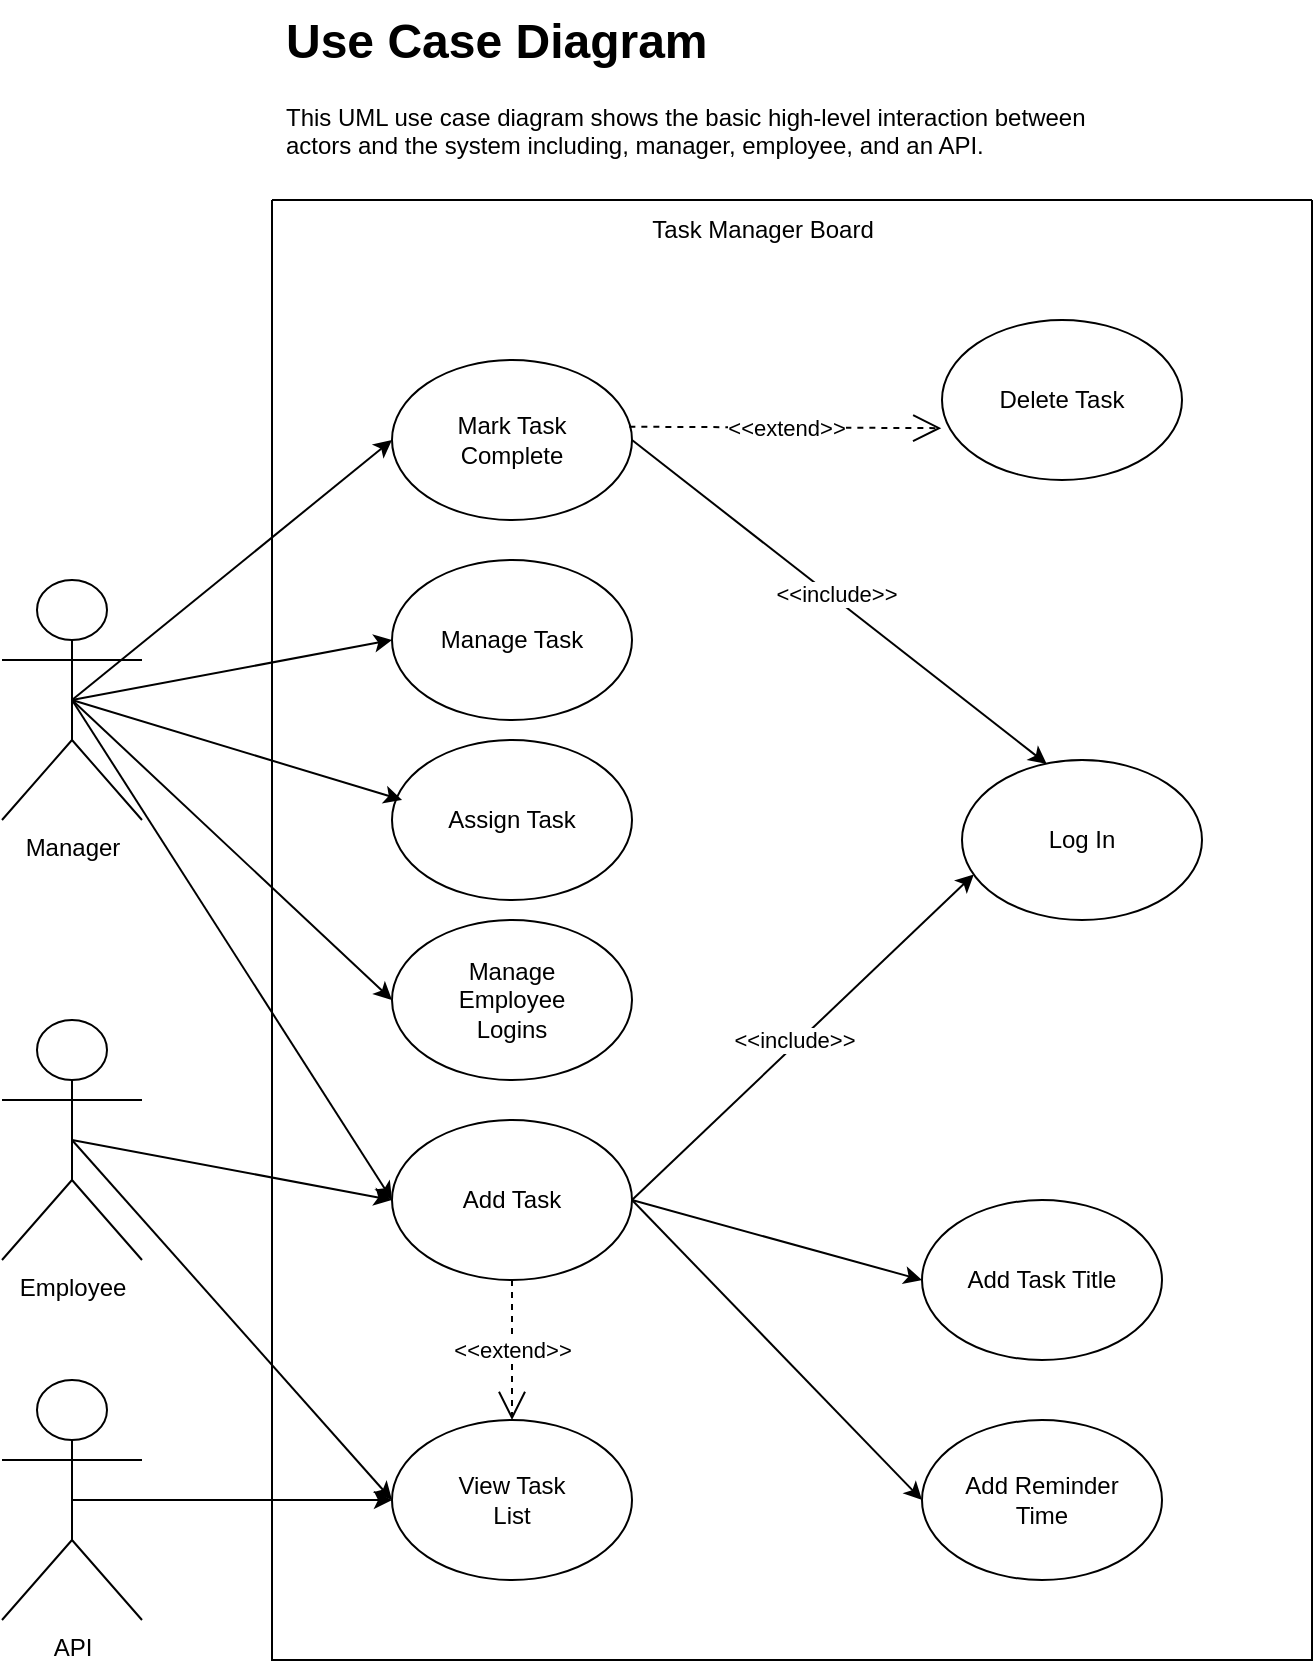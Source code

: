 <mxfile version="24.3.1" type="github" pages="4">
  <diagram name="Use-Case" id="OriCZsVw3bK8YGZWJKEv">
    <mxGraphModel dx="1010" dy="558" grid="1" gridSize="10" guides="1" tooltips="1" connect="1" arrows="1" fold="1" page="1" pageScale="1" pageWidth="850" pageHeight="1100" math="0" shadow="0">
      <root>
        <mxCell id="0" />
        <mxCell id="1" parent="0" />
        <mxCell id="WNUJylYaXTF2REMwHw2I-1" value="" style="swimlane;startSize=0;" vertex="1" parent="1">
          <mxGeometry x="165" y="120" width="520" height="730" as="geometry" />
        </mxCell>
        <mxCell id="WNUJylYaXTF2REMwHw2I-4" value="Mark Task&lt;div&gt;Complete&lt;/div&gt;" style="ellipse;whiteSpace=wrap;html=1;" vertex="1" parent="WNUJylYaXTF2REMwHw2I-1">
          <mxGeometry x="60" y="80" width="120" height="80" as="geometry" />
        </mxCell>
        <mxCell id="WNUJylYaXTF2REMwHw2I-7" value="Add Task" style="ellipse;whiteSpace=wrap;html=1;" vertex="1" parent="WNUJylYaXTF2REMwHw2I-1">
          <mxGeometry x="60" y="460" width="120" height="80" as="geometry" />
        </mxCell>
        <mxCell id="WNUJylYaXTF2REMwHw2I-8" value="View Task&lt;div&gt;List&lt;/div&gt;" style="ellipse;whiteSpace=wrap;html=1;" vertex="1" parent="WNUJylYaXTF2REMwHw2I-1">
          <mxGeometry x="60" y="610" width="120" height="80" as="geometry" />
        </mxCell>
        <mxCell id="WNUJylYaXTF2REMwHw2I-9" value="Log In" style="ellipse;whiteSpace=wrap;html=1;" vertex="1" parent="WNUJylYaXTF2REMwHw2I-1">
          <mxGeometry x="345" y="280" width="120" height="80" as="geometry" />
        </mxCell>
        <mxCell id="WNUJylYaXTF2REMwHw2I-10" value="Add Task Title" style="ellipse;whiteSpace=wrap;html=1;" vertex="1" parent="WNUJylYaXTF2REMwHw2I-1">
          <mxGeometry x="325" y="500" width="120" height="80" as="geometry" />
        </mxCell>
        <mxCell id="WNUJylYaXTF2REMwHw2I-11" value="Add Reminder&lt;div&gt;Time&lt;/div&gt;" style="ellipse;whiteSpace=wrap;html=1;" vertex="1" parent="WNUJylYaXTF2REMwHw2I-1">
          <mxGeometry x="325" y="610" width="120" height="80" as="geometry" />
        </mxCell>
        <mxCell id="WNUJylYaXTF2REMwHw2I-18" value="" style="endArrow=classic;html=1;rounded=0;exitX=1;exitY=0.5;exitDx=0;exitDy=0;entryX=0.049;entryY=0.716;entryDx=0;entryDy=0;entryPerimeter=0;" edge="1" parent="WNUJylYaXTF2REMwHw2I-1" source="WNUJylYaXTF2REMwHw2I-7" target="WNUJylYaXTF2REMwHw2I-9">
          <mxGeometry width="50" height="50" relative="1" as="geometry">
            <mxPoint x="185" y="265" as="sourcePoint" />
            <mxPoint x="305" y="80" as="targetPoint" />
          </mxGeometry>
        </mxCell>
        <mxCell id="WNUJylYaXTF2REMwHw2I-20" value="&amp;lt;&amp;lt;include&amp;gt;&amp;gt;" style="edgeLabel;html=1;align=center;verticalAlign=middle;resizable=0;points=[];" vertex="1" connectable="0" parent="WNUJylYaXTF2REMwHw2I-18">
          <mxGeometry x="-0.034" y="2" relative="1" as="geometry">
            <mxPoint as="offset" />
          </mxGeometry>
        </mxCell>
        <mxCell id="WNUJylYaXTF2REMwHw2I-23" value="" style="endArrow=classic;html=1;rounded=0;entryX=0.353;entryY=0.025;entryDx=0;entryDy=0;exitX=1;exitY=0.5;exitDx=0;exitDy=0;entryPerimeter=0;" edge="1" parent="WNUJylYaXTF2REMwHw2I-1" source="WNUJylYaXTF2REMwHw2I-4" target="WNUJylYaXTF2REMwHw2I-9">
          <mxGeometry width="50" height="50" relative="1" as="geometry">
            <mxPoint x="170" y="160" as="sourcePoint" />
            <mxPoint x="310" y="120" as="targetPoint" />
          </mxGeometry>
        </mxCell>
        <mxCell id="WNUJylYaXTF2REMwHw2I-24" value="&amp;lt;&amp;lt;include&amp;gt;&amp;gt;" style="edgeLabel;html=1;align=center;verticalAlign=middle;resizable=0;points=[];" vertex="1" connectable="0" parent="WNUJylYaXTF2REMwHw2I-23">
          <mxGeometry x="-0.034" y="2" relative="1" as="geometry">
            <mxPoint as="offset" />
          </mxGeometry>
        </mxCell>
        <mxCell id="WNUJylYaXTF2REMwHw2I-26" value="" style="endArrow=classic;html=1;rounded=0;entryX=0;entryY=0.5;entryDx=0;entryDy=0;exitX=1;exitY=0.5;exitDx=0;exitDy=0;" edge="1" parent="WNUJylYaXTF2REMwHw2I-1" source="WNUJylYaXTF2REMwHw2I-7" target="WNUJylYaXTF2REMwHw2I-11">
          <mxGeometry width="50" height="50" relative="1" as="geometry">
            <mxPoint x="185" y="360" as="sourcePoint" />
            <mxPoint x="335" y="490" as="targetPoint" />
          </mxGeometry>
        </mxCell>
        <mxCell id="WNUJylYaXTF2REMwHw2I-27" value="" style="endArrow=classic;html=1;rounded=0;entryX=0;entryY=0.5;entryDx=0;entryDy=0;exitX=1;exitY=0.5;exitDx=0;exitDy=0;" edge="1" parent="WNUJylYaXTF2REMwHw2I-1" source="WNUJylYaXTF2REMwHw2I-7" target="WNUJylYaXTF2REMwHw2I-10">
          <mxGeometry width="50" height="50" relative="1" as="geometry">
            <mxPoint x="245" y="270" as="sourcePoint" />
            <mxPoint x="295" y="365" as="targetPoint" />
          </mxGeometry>
        </mxCell>
        <mxCell id="WNUJylYaXTF2REMwHw2I-32" value="&amp;lt;&amp;lt;extend&amp;gt;&amp;gt;" style="endArrow=open;endSize=12;dashed=1;html=1;rounded=0;exitX=0.5;exitY=1;exitDx=0;exitDy=0;entryX=0.5;entryY=0;entryDx=0;entryDy=0;" edge="1" parent="WNUJylYaXTF2REMwHw2I-1" source="WNUJylYaXTF2REMwHw2I-7" target="WNUJylYaXTF2REMwHw2I-8">
          <mxGeometry width="160" relative="1" as="geometry">
            <mxPoint x="100" y="329.58" as="sourcePoint" />
            <mxPoint x="260" y="329.58" as="targetPoint" />
          </mxGeometry>
        </mxCell>
        <mxCell id="WNUJylYaXTF2REMwHw2I-37" value="Task Manager Board" style="text;html=1;align=center;verticalAlign=middle;resizable=0;points=[];autosize=1;strokeColor=none;fillColor=none;" vertex="1" parent="WNUJylYaXTF2REMwHw2I-1">
          <mxGeometry x="180" width="130" height="30" as="geometry" />
        </mxCell>
        <mxCell id="WNUJylYaXTF2REMwHw2I-38" value="Delete Task" style="ellipse;whiteSpace=wrap;html=1;" vertex="1" parent="WNUJylYaXTF2REMwHw2I-1">
          <mxGeometry x="335" y="60" width="120" height="80" as="geometry" />
        </mxCell>
        <mxCell id="WNUJylYaXTF2REMwHw2I-39" value="&amp;lt;&amp;lt;extend&amp;gt;&amp;gt;" style="endArrow=open;endSize=12;dashed=1;html=1;rounded=0;exitX=0.989;exitY=0.417;exitDx=0;exitDy=0;entryX=-0.003;entryY=0.676;entryDx=0;entryDy=0;exitPerimeter=0;entryPerimeter=0;" edge="1" parent="WNUJylYaXTF2REMwHw2I-1" source="WNUJylYaXTF2REMwHw2I-4" target="WNUJylYaXTF2REMwHw2I-38">
          <mxGeometry width="160" relative="1" as="geometry">
            <mxPoint x="134.58" y="130" as="sourcePoint" />
            <mxPoint x="134.58" y="210" as="targetPoint" />
          </mxGeometry>
        </mxCell>
        <mxCell id="wspAZhLDzD5l1BLYBw8h-1" value="Manage Task" style="ellipse;whiteSpace=wrap;html=1;" vertex="1" parent="WNUJylYaXTF2REMwHw2I-1">
          <mxGeometry x="60" y="180" width="120" height="80" as="geometry" />
        </mxCell>
        <mxCell id="wspAZhLDzD5l1BLYBw8h-2" value="Assign Task" style="ellipse;whiteSpace=wrap;html=1;" vertex="1" parent="WNUJylYaXTF2REMwHw2I-1">
          <mxGeometry x="60" y="270" width="120" height="80" as="geometry" />
        </mxCell>
        <mxCell id="wspAZhLDzD5l1BLYBw8h-3" value="Manage&lt;div&gt;Employee&lt;/div&gt;&lt;div&gt;Logins&lt;/div&gt;" style="ellipse;whiteSpace=wrap;html=1;" vertex="1" parent="WNUJylYaXTF2REMwHw2I-1">
          <mxGeometry x="60" y="360" width="120" height="80" as="geometry" />
        </mxCell>
        <mxCell id="WNUJylYaXTF2REMwHw2I-2" value="Manager" style="shape=umlActor;verticalLabelPosition=bottom;verticalAlign=top;html=1;outlineConnect=0;" vertex="1" parent="1">
          <mxGeometry x="30" y="310" width="70" height="120" as="geometry" />
        </mxCell>
        <mxCell id="WNUJylYaXTF2REMwHw2I-12" value="" style="endArrow=classic;html=1;rounded=0;entryX=0;entryY=0.5;entryDx=0;entryDy=0;exitX=0.5;exitY=0.5;exitDx=0;exitDy=0;exitPerimeter=0;" edge="1" parent="1" source="WNUJylYaXTF2REMwHw2I-2" target="WNUJylYaXTF2REMwHw2I-4">
          <mxGeometry width="50" height="50" relative="1" as="geometry">
            <mxPoint x="390.005" y="410" as="sourcePoint" />
            <mxPoint x="430.65" y="200" as="targetPoint" />
          </mxGeometry>
        </mxCell>
        <mxCell id="WNUJylYaXTF2REMwHw2I-13" value="" style="endArrow=classic;html=1;rounded=0;entryX=0;entryY=0.5;entryDx=0;entryDy=0;exitX=0.5;exitY=0.5;exitDx=0;exitDy=0;exitPerimeter=0;" edge="1" parent="1" source="WNUJylYaXTF2REMwHw2I-2" target="WNUJylYaXTF2REMwHw2I-7">
          <mxGeometry width="50" height="50" relative="1" as="geometry">
            <mxPoint x="130" y="330" as="sourcePoint" />
            <mxPoint x="280" y="290" as="targetPoint" />
          </mxGeometry>
        </mxCell>
        <mxCell id="WNUJylYaXTF2REMwHw2I-25" value="Employee" style="shape=umlActor;verticalLabelPosition=bottom;verticalAlign=top;html=1;outlineConnect=0;" vertex="1" parent="1">
          <mxGeometry x="30" y="530" width="70" height="120" as="geometry" />
        </mxCell>
        <mxCell id="WNUJylYaXTF2REMwHw2I-29" value="" style="endArrow=classic;html=1;rounded=0;entryX=0;entryY=0.5;entryDx=0;entryDy=0;exitX=0.5;exitY=0.5;exitDx=0;exitDy=0;exitPerimeter=0;" edge="1" parent="1" source="WNUJylYaXTF2REMwHw2I-25" target="WNUJylYaXTF2REMwHw2I-7">
          <mxGeometry width="50" height="50" relative="1" as="geometry">
            <mxPoint x="80" y="450" as="sourcePoint" />
            <mxPoint x="230" y="410" as="targetPoint" />
          </mxGeometry>
        </mxCell>
        <mxCell id="WNUJylYaXTF2REMwHw2I-31" value="" style="endArrow=classic;html=1;rounded=0;entryX=0;entryY=0.5;entryDx=0;entryDy=0;exitX=0.5;exitY=0.5;exitDx=0;exitDy=0;exitPerimeter=0;" edge="1" parent="1" source="WNUJylYaXTF2REMwHw2I-25" target="WNUJylYaXTF2REMwHw2I-8">
          <mxGeometry width="50" height="50" relative="1" as="geometry">
            <mxPoint x="70" y="440" as="sourcePoint" />
            <mxPoint x="250" y="430" as="targetPoint" />
          </mxGeometry>
        </mxCell>
        <mxCell id="WNUJylYaXTF2REMwHw2I-33" value="API" style="shape=umlActor;verticalLabelPosition=bottom;verticalAlign=top;html=1;outlineConnect=0;" vertex="1" parent="1">
          <mxGeometry x="30" y="710" width="70" height="120" as="geometry" />
        </mxCell>
        <mxCell id="WNUJylYaXTF2REMwHw2I-36" value="" style="endArrow=classic;html=1;rounded=0;entryX=0;entryY=0.5;entryDx=0;entryDy=0;exitX=0.5;exitY=0.5;exitDx=0;exitDy=0;exitPerimeter=0;" edge="1" parent="1" source="WNUJylYaXTF2REMwHw2I-33" target="WNUJylYaXTF2REMwHw2I-8">
          <mxGeometry width="50" height="50" relative="1" as="geometry">
            <mxPoint x="150" y="610" as="sourcePoint" />
            <mxPoint x="300" y="700" as="targetPoint" />
          </mxGeometry>
        </mxCell>
        <mxCell id="40J2DICRq61OIILWzOeG-1" value="&lt;h1 style=&quot;margin-top: 0px;&quot;&gt;Use Case Diagram&lt;/h1&gt;&lt;p&gt;This UML use case diagram shows the basic high-level interaction between actors and the system including, manager, employee, and an API.&lt;/p&gt;" style="text;html=1;whiteSpace=wrap;overflow=hidden;rounded=0;" vertex="1" parent="1">
          <mxGeometry x="170" y="20" width="430" height="80" as="geometry" />
        </mxCell>
        <mxCell id="wspAZhLDzD5l1BLYBw8h-4" value="" style="endArrow=classic;html=1;rounded=0;exitX=0.5;exitY=0.5;exitDx=0;exitDy=0;exitPerimeter=0;entryX=0;entryY=0.5;entryDx=0;entryDy=0;" edge="1" parent="1" source="WNUJylYaXTF2REMwHw2I-2" target="wspAZhLDzD5l1BLYBw8h-1">
          <mxGeometry width="50" height="50" relative="1" as="geometry">
            <mxPoint x="420" y="450" as="sourcePoint" />
            <mxPoint x="470" y="400" as="targetPoint" />
          </mxGeometry>
        </mxCell>
        <mxCell id="wspAZhLDzD5l1BLYBw8h-5" value="" style="endArrow=classic;html=1;rounded=0;exitX=0.5;exitY=0.5;exitDx=0;exitDy=0;exitPerimeter=0;entryX=0.042;entryY=0.375;entryDx=0;entryDy=0;entryPerimeter=0;" edge="1" parent="1" source="WNUJylYaXTF2REMwHw2I-2" target="wspAZhLDzD5l1BLYBw8h-2">
          <mxGeometry width="50" height="50" relative="1" as="geometry">
            <mxPoint x="65" y="410" as="sourcePoint" />
            <mxPoint x="225" y="380" as="targetPoint" />
          </mxGeometry>
        </mxCell>
        <mxCell id="wspAZhLDzD5l1BLYBw8h-6" value="" style="endArrow=classic;html=1;rounded=0;exitX=0.5;exitY=0.5;exitDx=0;exitDy=0;exitPerimeter=0;entryX=0;entryY=0.5;entryDx=0;entryDy=0;" edge="1" parent="1" source="WNUJylYaXTF2REMwHw2I-2" target="wspAZhLDzD5l1BLYBw8h-3">
          <mxGeometry width="50" height="50" relative="1" as="geometry">
            <mxPoint x="60" y="400" as="sourcePoint" />
            <mxPoint x="225" y="450" as="targetPoint" />
          </mxGeometry>
        </mxCell>
      </root>
    </mxGraphModel>
  </diagram>
  <diagram id="lGpBw3GZEyQHdhp9TfPw" name="Sequence">
    <mxGraphModel dx="1046" dy="578" grid="1" gridSize="10" guides="1" tooltips="1" connect="1" arrows="1" fold="1" page="1" pageScale="1" pageWidth="850" pageHeight="1100" math="0" shadow="0">
      <root>
        <mxCell id="0" />
        <mxCell id="1" parent="0" />
        <mxCell id="cv94YtiHb2Md4VW6K36g-1" value="" style="html=1;points=[[0,0,0,0,5],[0,1,0,0,-5],[1,0,0,0,5],[1,1,0,0,-5]];perimeter=orthogonalPerimeter;outlineConnect=0;targetShapes=umlLifeline;portConstraint=eastwest;newEdgeStyle={&quot;curved&quot;:0,&quot;rounded&quot;:0};" vertex="1" parent="1">
          <mxGeometry x="210" y="240" width="10" height="160" as="geometry" />
        </mxCell>
        <mxCell id="Z_BzzYRyI4ToRYWU1Jx1-1" value="&lt;h1 style=&quot;margin-top: 0px;&quot;&gt;Sequence Diagram&lt;/h1&gt;&lt;p&gt;This UML sequence diagram shows the basic high-level timeline of each interaction between actors and the system&lt;/p&gt;" style="text;html=1;whiteSpace=wrap;overflow=hidden;rounded=0;" vertex="1" parent="1">
          <mxGeometry x="210" y="10" width="430" height="80" as="geometry" />
        </mxCell>
        <mxCell id="Z_BzzYRyI4ToRYWU1Jx1-3" value="Template" style="rounded=0;whiteSpace=wrap;html=1;" vertex="1" parent="1">
          <mxGeometry x="155" y="120" width="120" height="60" as="geometry" />
        </mxCell>
        <mxCell id="Z_BzzYRyI4ToRYWU1Jx1-5" value="" style="endArrow=none;dashed=1;html=1;dashPattern=1 3;strokeWidth=2;rounded=0;entryX=0.5;entryY=1;entryDx=0;entryDy=0;exitX=0.507;exitY=-0.002;exitDx=0;exitDy=0;exitPerimeter=0;" edge="1" parent="1" source="cv94YtiHb2Md4VW6K36g-1" target="Z_BzzYRyI4ToRYWU1Jx1-3">
          <mxGeometry width="50" height="50" relative="1" as="geometry">
            <mxPoint x="400" y="300" as="sourcePoint" />
            <mxPoint x="220" y="180" as="targetPoint" />
          </mxGeometry>
        </mxCell>
        <mxCell id="Z_BzzYRyI4ToRYWU1Jx1-6" value="" style="html=1;points=[[0,0,0,0,5],[0,1,0,0,-5],[1,0,0,0,5],[1,1,0,0,-5]];perimeter=orthogonalPerimeter;outlineConnect=0;targetShapes=umlLifeline;portConstraint=eastwest;newEdgeStyle={&quot;curved&quot;:0,&quot;rounded&quot;:0};" vertex="1" parent="1">
          <mxGeometry x="415" y="270" width="10" height="120" as="geometry" />
        </mxCell>
        <mxCell id="Z_BzzYRyI4ToRYWU1Jx1-7" value="Controller" style="rounded=0;whiteSpace=wrap;html=1;" vertex="1" parent="1">
          <mxGeometry x="360" y="120" width="120" height="60" as="geometry" />
        </mxCell>
        <mxCell id="Z_BzzYRyI4ToRYWU1Jx1-8" value="" style="endArrow=none;dashed=1;html=1;dashPattern=1 3;strokeWidth=2;rounded=0;entryX=0.5;entryY=1;entryDx=0;entryDy=0;exitX=0.507;exitY=-0.002;exitDx=0;exitDy=0;exitPerimeter=0;" edge="1" source="Z_BzzYRyI4ToRYWU1Jx1-6" target="Z_BzzYRyI4ToRYWU1Jx1-7" parent="1">
          <mxGeometry width="50" height="50" relative="1" as="geometry">
            <mxPoint x="605" y="300" as="sourcePoint" />
            <mxPoint x="425" y="180" as="targetPoint" />
          </mxGeometry>
        </mxCell>
        <mxCell id="Z_BzzYRyI4ToRYWU1Jx1-9" value="" style="html=1;points=[[0,0,0,0,5],[0,1,0,0,-5],[1,0,0,0,5],[1,1,0,0,-5]];perimeter=orthogonalPerimeter;outlineConnect=0;targetShapes=umlLifeline;portConstraint=eastwest;newEdgeStyle={&quot;curved&quot;:0,&quot;rounded&quot;:0};" vertex="1" parent="1">
          <mxGeometry x="625" y="280" width="10" height="40" as="geometry" />
        </mxCell>
        <mxCell id="Z_BzzYRyI4ToRYWU1Jx1-10" value="DataBase" style="rounded=0;whiteSpace=wrap;html=1;" vertex="1" parent="1">
          <mxGeometry x="570" y="120" width="120" height="60" as="geometry" />
        </mxCell>
        <mxCell id="Z_BzzYRyI4ToRYWU1Jx1-11" value="" style="endArrow=none;dashed=1;html=1;dashPattern=1 3;strokeWidth=2;rounded=0;entryX=0.5;entryY=1;entryDx=0;entryDy=0;exitX=0.507;exitY=-0.002;exitDx=0;exitDy=0;exitPerimeter=0;" edge="1" source="Z_BzzYRyI4ToRYWU1Jx1-9" target="Z_BzzYRyI4ToRYWU1Jx1-10" parent="1">
          <mxGeometry width="50" height="50" relative="1" as="geometry">
            <mxPoint x="815" y="300" as="sourcePoint" />
            <mxPoint x="635" y="180" as="targetPoint" />
          </mxGeometry>
        </mxCell>
        <mxCell id="Z_BzzYRyI4ToRYWU1Jx1-13" style="edgeStyle=orthogonalEdgeStyle;rounded=0;orthogonalLoop=1;jettySize=auto;html=1;exitX=0.5;exitY=0.5;exitDx=0;exitDy=0;exitPerimeter=0;" edge="1" parent="1" source="Z_BzzYRyI4ToRYWU1Jx1-12">
          <mxGeometry relative="1" as="geometry">
            <mxPoint x="150" y="150" as="targetPoint" />
            <Array as="points">
              <mxPoint x="20" y="200" />
              <mxPoint x="20" y="150" />
            </Array>
          </mxGeometry>
        </mxCell>
        <mxCell id="Z_BzzYRyI4ToRYWU1Jx1-12" value="User" style="shape=umlActor;verticalLabelPosition=bottom;verticalAlign=top;html=1;outlineConnect=0;" vertex="1" parent="1">
          <mxGeometry x="50" y="170" width="30" height="60" as="geometry" />
        </mxCell>
        <mxCell id="zlYR2fnFPi0vXYf5ZXyO-1" value="Login" style="endArrow=open;endSize=12;dashed=1;html=1;rounded=0;" edge="1" parent="1">
          <mxGeometry width="160" relative="1" as="geometry">
            <mxPoint x="220" y="270" as="sourcePoint" />
            <mxPoint x="410" y="270" as="targetPoint" />
          </mxGeometry>
        </mxCell>
        <mxCell id="NFzuqzCsUfSRD5jzhFYB-1" value="Query user details" style="endArrow=open;endSize=12;dashed=1;html=1;rounded=0;" edge="1" parent="1" target="Z_BzzYRyI4ToRYWU1Jx1-9">
          <mxGeometry width="160" relative="1" as="geometry">
            <mxPoint x="425" y="280" as="sourcePoint" />
            <mxPoint x="615" y="280" as="targetPoint" />
          </mxGeometry>
        </mxCell>
        <mxCell id="NFzuqzCsUfSRD5jzhFYB-2" value="" style="endArrow=open;endSize=12;dashed=1;html=1;rounded=0;" edge="1" parent="1" source="Z_BzzYRyI4ToRYWU1Jx1-9">
          <mxGeometry width="160" relative="1" as="geometry">
            <mxPoint x="550" y="360" as="sourcePoint" />
            <mxPoint x="430" y="320" as="targetPoint" />
          </mxGeometry>
        </mxCell>
        <mxCell id="Y1o_k8p3oo7gl_ECg7qO-29" value="return user detail" style="edgeLabel;html=1;align=center;verticalAlign=middle;resizable=0;points=[];" vertex="1" connectable="0" parent="NFzuqzCsUfSRD5jzhFYB-2">
          <mxGeometry x="-0.29" y="2" relative="1" as="geometry">
            <mxPoint as="offset" />
          </mxGeometry>
        </mxCell>
        <mxCell id="NFzuqzCsUfSRD5jzhFYB-4" value="Validate user" style="html=1;align=left;spacingLeft=2;endArrow=block;rounded=0;edgeStyle=orthogonalEdgeStyle;curved=0;rounded=0;" edge="1" parent="1">
          <mxGeometry relative="1" as="geometry">
            <mxPoint x="425" y="340" as="sourcePoint" />
            <Array as="points">
              <mxPoint x="455" y="370" />
            </Array>
            <mxPoint x="430" y="370.0" as="targetPoint" />
          </mxGeometry>
        </mxCell>
        <mxCell id="NFzuqzCsUfSRD5jzhFYB-5" value="Successful Login" style="endArrow=open;endSize=12;dashed=1;html=1;rounded=0;exitX=0;exitY=1;exitDx=0;exitDy=-5;exitPerimeter=0;" edge="1" parent="1" source="Z_BzzYRyI4ToRYWU1Jx1-6" target="cv94YtiHb2Md4VW6K36g-1">
          <mxGeometry width="160" relative="1" as="geometry">
            <mxPoint x="410" y="390" as="sourcePoint" />
            <mxPoint x="425" y="460" as="targetPoint" />
          </mxGeometry>
        </mxCell>
        <mxCell id="NFzuqzCsUfSRD5jzhFYB-6" value="" style="endArrow=none;dashed=1;html=1;dashPattern=1 3;strokeWidth=2;rounded=0;" edge="1" parent="1" source="NFzuqzCsUfSRD5jzhFYB-7" target="cv94YtiHb2Md4VW6K36g-1">
          <mxGeometry width="50" height="50" relative="1" as="geometry">
            <mxPoint x="215" y="480" as="sourcePoint" />
            <mxPoint x="214.64" y="430" as="targetPoint" />
          </mxGeometry>
        </mxCell>
        <mxCell id="NFzuqzCsUfSRD5jzhFYB-7" value="" style="html=1;points=[[0,0,0,0,5],[0,1,0,0,-5],[1,0,0,0,5],[1,1,0,0,-5]];perimeter=orthogonalPerimeter;outlineConnect=0;targetShapes=umlLifeline;portConstraint=eastwest;newEdgeStyle={&quot;curved&quot;:0,&quot;rounded&quot;:0};" vertex="1" parent="1">
          <mxGeometry x="210" y="480" width="10" height="160" as="geometry" />
        </mxCell>
        <mxCell id="LVej7dkyPY3mQoypGhCl-1" value="Add Task" style="endArrow=open;endSize=12;dashed=1;html=1;rounded=0;" edge="1" parent="1" source="NFzuqzCsUfSRD5jzhFYB-7">
          <mxGeometry width="160" relative="1" as="geometry">
            <mxPoint x="235" y="510" as="sourcePoint" />
            <mxPoint x="410" y="510" as="targetPoint" />
          </mxGeometry>
        </mxCell>
        <mxCell id="LVej7dkyPY3mQoypGhCl-2" value="" style="html=1;points=[[0,0,0,0,5],[0,1,0,0,-5],[1,0,0,0,5],[1,1,0,0,-5]];perimeter=orthogonalPerimeter;outlineConnect=0;targetShapes=umlLifeline;portConstraint=eastwest;newEdgeStyle={&quot;curved&quot;:0,&quot;rounded&quot;:0};" vertex="1" parent="1">
          <mxGeometry x="415" y="510" width="10" height="120" as="geometry" />
        </mxCell>
        <mxCell id="LVej7dkyPY3mQoypGhCl-3" value="" style="endArrow=none;dashed=1;html=1;dashPattern=1 3;strokeWidth=2;rounded=0;" edge="1" parent="1" source="LVej7dkyPY3mQoypGhCl-2" target="Z_BzzYRyI4ToRYWU1Jx1-6">
          <mxGeometry width="50" height="50" relative="1" as="geometry">
            <mxPoint x="440" y="500" as="sourcePoint" />
            <mxPoint x="440" y="410" as="targetPoint" />
          </mxGeometry>
        </mxCell>
        <mxCell id="LVej7dkyPY3mQoypGhCl-4" value="" style="html=1;points=[[0,0,0,0,5],[0,1,0,0,-5],[1,0,0,0,5],[1,1,0,0,-5]];perimeter=orthogonalPerimeter;outlineConnect=0;targetShapes=umlLifeline;portConstraint=eastwest;newEdgeStyle={&quot;curved&quot;:0,&quot;rounded&quot;:0};" vertex="1" parent="1">
          <mxGeometry x="625" y="520" width="10" height="70" as="geometry" />
        </mxCell>
        <mxCell id="LVej7dkyPY3mQoypGhCl-6" value="" style="endArrow=none;dashed=1;html=1;dashPattern=1 3;strokeWidth=2;rounded=0;" edge="1" parent="1" source="LVej7dkyPY3mQoypGhCl-4" target="Z_BzzYRyI4ToRYWU1Jx1-9">
          <mxGeometry width="50" height="50" relative="1" as="geometry">
            <mxPoint x="629.64" y="470" as="sourcePoint" />
            <mxPoint x="629.64" y="370" as="targetPoint" />
          </mxGeometry>
        </mxCell>
        <mxCell id="LVej7dkyPY3mQoypGhCl-7" value="Validate and Save Task" style="endArrow=open;endSize=12;dashed=1;html=1;rounded=0;" edge="1" parent="1">
          <mxGeometry width="160" relative="1" as="geometry">
            <mxPoint x="425" y="520" as="sourcePoint" />
            <mxPoint x="615" y="520" as="targetPoint" />
          </mxGeometry>
        </mxCell>
        <mxCell id="LVej7dkyPY3mQoypGhCl-8" value="Store Task" style="html=1;align=left;spacingLeft=2;endArrow=block;rounded=0;edgeStyle=orthogonalEdgeStyle;curved=0;rounded=0;" edge="1" parent="1">
          <mxGeometry relative="1" as="geometry">
            <mxPoint x="635" y="530" as="sourcePoint" />
            <Array as="points">
              <mxPoint x="665" y="560" />
            </Array>
            <mxPoint x="640" y="560.0" as="targetPoint" />
          </mxGeometry>
        </mxCell>
        <mxCell id="LVej7dkyPY3mQoypGhCl-9" value="" style="endArrow=open;endSize=12;dashed=1;html=1;rounded=0;" edge="1" parent="1">
          <mxGeometry width="160" relative="1" as="geometry">
            <mxPoint x="620" y="580" as="sourcePoint" />
            <mxPoint x="425" y="580" as="targetPoint" />
          </mxGeometry>
        </mxCell>
        <mxCell id="LVej7dkyPY3mQoypGhCl-10" value="Acknowledge" style="edgeLabel;html=1;align=center;verticalAlign=middle;resizable=0;points=[];" vertex="1" connectable="0" parent="LVej7dkyPY3mQoypGhCl-9">
          <mxGeometry x="-0.1" y="1" relative="1" as="geometry">
            <mxPoint as="offset" />
          </mxGeometry>
        </mxCell>
        <mxCell id="LVej7dkyPY3mQoypGhCl-11" value="Add Task Response" style="endArrow=open;endSize=12;dashed=1;html=1;rounded=0;exitX=0;exitY=1;exitDx=0;exitDy=-5;exitPerimeter=0;" edge="1" parent="1">
          <mxGeometry width="160" relative="1" as="geometry">
            <mxPoint x="415" y="610" as="sourcePoint" />
            <mxPoint x="220" y="610" as="targetPoint" />
          </mxGeometry>
        </mxCell>
        <mxCell id="Y1o_k8p3oo7gl_ECg7qO-3" value="" style="html=1;points=[[0,0,0,0,5],[0,1,0,0,-5],[1,0,0,0,5],[1,1,0,0,-5]];perimeter=orthogonalPerimeter;outlineConnect=0;targetShapes=umlLifeline;portConstraint=eastwest;newEdgeStyle={&quot;curved&quot;:0,&quot;rounded&quot;:0};" vertex="1" parent="1">
          <mxGeometry x="210" y="700" width="10" height="160" as="geometry" />
        </mxCell>
        <mxCell id="Y1o_k8p3oo7gl_ECg7qO-4" value="Update task" style="endArrow=open;endSize=12;dashed=1;html=1;rounded=0;" edge="1" source="Y1o_k8p3oo7gl_ECg7qO-3" parent="1">
          <mxGeometry width="160" relative="1" as="geometry">
            <mxPoint x="235" y="730" as="sourcePoint" />
            <mxPoint x="410" y="730" as="targetPoint" />
          </mxGeometry>
        </mxCell>
        <mxCell id="Y1o_k8p3oo7gl_ECg7qO-5" value="" style="html=1;points=[[0,0,0,0,5],[0,1,0,0,-5],[1,0,0,0,5],[1,1,0,0,-5]];perimeter=orthogonalPerimeter;outlineConnect=0;targetShapes=umlLifeline;portConstraint=eastwest;newEdgeStyle={&quot;curved&quot;:0,&quot;rounded&quot;:0};" vertex="1" parent="1">
          <mxGeometry x="415" y="730" width="10" height="120" as="geometry" />
        </mxCell>
        <mxCell id="Y1o_k8p3oo7gl_ECg7qO-6" value="" style="html=1;points=[[0,0,0,0,5],[0,1,0,0,-5],[1,0,0,0,5],[1,1,0,0,-5]];perimeter=orthogonalPerimeter;outlineConnect=0;targetShapes=umlLifeline;portConstraint=eastwest;newEdgeStyle={&quot;curved&quot;:0,&quot;rounded&quot;:0};" vertex="1" parent="1">
          <mxGeometry x="625" y="740" width="10" height="70" as="geometry" />
        </mxCell>
        <mxCell id="Y1o_k8p3oo7gl_ECg7qO-7" value="Validate and Save Task" style="endArrow=open;endSize=12;dashed=1;html=1;rounded=0;" edge="1" parent="1">
          <mxGeometry width="160" relative="1" as="geometry">
            <mxPoint x="425" y="740" as="sourcePoint" />
            <mxPoint x="615" y="740" as="targetPoint" />
          </mxGeometry>
        </mxCell>
        <mxCell id="Y1o_k8p3oo7gl_ECg7qO-8" value="Store Task" style="html=1;align=left;spacingLeft=2;endArrow=block;rounded=0;edgeStyle=orthogonalEdgeStyle;curved=0;rounded=0;" edge="1" parent="1">
          <mxGeometry relative="1" as="geometry">
            <mxPoint x="635" y="750" as="sourcePoint" />
            <Array as="points">
              <mxPoint x="665" y="780" />
            </Array>
            <mxPoint x="640" y="780.0" as="targetPoint" />
          </mxGeometry>
        </mxCell>
        <mxCell id="Y1o_k8p3oo7gl_ECg7qO-9" value="" style="endArrow=open;endSize=12;dashed=1;html=1;rounded=0;" edge="1" parent="1">
          <mxGeometry width="160" relative="1" as="geometry">
            <mxPoint x="620" y="800" as="sourcePoint" />
            <mxPoint x="425" y="800" as="targetPoint" />
          </mxGeometry>
        </mxCell>
        <mxCell id="Y1o_k8p3oo7gl_ECg7qO-10" value="Acknowledge" style="edgeLabel;html=1;align=center;verticalAlign=middle;resizable=0;points=[];" vertex="1" connectable="0" parent="Y1o_k8p3oo7gl_ECg7qO-9">
          <mxGeometry x="-0.1" y="1" relative="1" as="geometry">
            <mxPoint as="offset" />
          </mxGeometry>
        </mxCell>
        <mxCell id="Y1o_k8p3oo7gl_ECg7qO-11" value="Update task Response" style="endArrow=open;endSize=12;dashed=1;html=1;rounded=0;exitX=0;exitY=1;exitDx=0;exitDy=-5;exitPerimeter=0;" edge="1" parent="1">
          <mxGeometry width="160" relative="1" as="geometry">
            <mxPoint x="415" y="830" as="sourcePoint" />
            <mxPoint x="220" y="830" as="targetPoint" />
          </mxGeometry>
        </mxCell>
        <mxCell id="Y1o_k8p3oo7gl_ECg7qO-12" value="" style="endArrow=none;dashed=1;html=1;dashPattern=1 3;strokeWidth=2;rounded=0;" edge="1" parent="1" source="Y1o_k8p3oo7gl_ECg7qO-3" target="NFzuqzCsUfSRD5jzhFYB-7">
          <mxGeometry width="50" height="50" relative="1" as="geometry">
            <mxPoint x="270" y="690" as="sourcePoint" />
            <mxPoint x="270" y="610" as="targetPoint" />
          </mxGeometry>
        </mxCell>
        <mxCell id="Y1o_k8p3oo7gl_ECg7qO-13" value="" style="endArrow=none;dashed=1;html=1;dashPattern=1 3;strokeWidth=2;rounded=0;" edge="1" parent="1" source="Y1o_k8p3oo7gl_ECg7qO-5" target="LVej7dkyPY3mQoypGhCl-2">
          <mxGeometry width="50" height="50" relative="1" as="geometry">
            <mxPoint x="475" y="720" as="sourcePoint" />
            <mxPoint x="475" y="600" as="targetPoint" />
          </mxGeometry>
        </mxCell>
        <mxCell id="Y1o_k8p3oo7gl_ECg7qO-14" value="" style="endArrow=none;dashed=1;html=1;dashPattern=1 3;strokeWidth=2;rounded=0;" edge="1" parent="1" source="Y1o_k8p3oo7gl_ECg7qO-6" target="LVej7dkyPY3mQoypGhCl-4">
          <mxGeometry width="50" height="50" relative="1" as="geometry">
            <mxPoint x="685" y="730" as="sourcePoint" />
            <mxPoint x="685" y="530" as="targetPoint" />
          </mxGeometry>
        </mxCell>
        <mxCell id="Y1o_k8p3oo7gl_ECg7qO-15" value="" style="html=1;points=[[0,0,0,0,5],[0,1,0,0,-5],[1,0,0,0,5],[1,1,0,0,-5]];perimeter=orthogonalPerimeter;outlineConnect=0;targetShapes=umlLifeline;portConstraint=eastwest;newEdgeStyle={&quot;curved&quot;:0,&quot;rounded&quot;:0};" vertex="1" parent="1">
          <mxGeometry x="210" y="920" width="10" height="160" as="geometry" />
        </mxCell>
        <mxCell id="Y1o_k8p3oo7gl_ECg7qO-16" value="View task list" style="endArrow=open;endSize=12;dashed=1;html=1;rounded=0;" edge="1" source="Y1o_k8p3oo7gl_ECg7qO-15" parent="1">
          <mxGeometry width="160" relative="1" as="geometry">
            <mxPoint x="235" y="950" as="sourcePoint" />
            <mxPoint x="410" y="950" as="targetPoint" />
          </mxGeometry>
        </mxCell>
        <mxCell id="Y1o_k8p3oo7gl_ECg7qO-17" value="" style="html=1;points=[[0,0,0,0,5],[0,1,0,0,-5],[1,0,0,0,5],[1,1,0,0,-5]];perimeter=orthogonalPerimeter;outlineConnect=0;targetShapes=umlLifeline;portConstraint=eastwest;newEdgeStyle={&quot;curved&quot;:0,&quot;rounded&quot;:0};" vertex="1" parent="1">
          <mxGeometry x="415" y="950" width="10" height="120" as="geometry" />
        </mxCell>
        <mxCell id="Y1o_k8p3oo7gl_ECg7qO-18" value="" style="html=1;points=[[0,0,0,0,5],[0,1,0,0,-5],[1,0,0,0,5],[1,1,0,0,-5]];perimeter=orthogonalPerimeter;outlineConnect=0;targetShapes=umlLifeline;portConstraint=eastwest;newEdgeStyle={&quot;curved&quot;:0,&quot;rounded&quot;:0};" vertex="1" parent="1">
          <mxGeometry x="625" y="960" width="10" height="70" as="geometry" />
        </mxCell>
        <mxCell id="Y1o_k8p3oo7gl_ECg7qO-19" value="query task list" style="endArrow=open;endSize=12;dashed=1;html=1;rounded=0;" edge="1" parent="1">
          <mxGeometry width="160" relative="1" as="geometry">
            <mxPoint x="425" y="960" as="sourcePoint" />
            <mxPoint x="615" y="960" as="targetPoint" />
          </mxGeometry>
        </mxCell>
        <mxCell id="Y1o_k8p3oo7gl_ECg7qO-21" value="" style="endArrow=open;endSize=12;dashed=1;html=1;rounded=0;" edge="1" parent="1">
          <mxGeometry width="160" relative="1" as="geometry">
            <mxPoint x="620" y="1020" as="sourcePoint" />
            <mxPoint x="425" y="1020" as="targetPoint" />
          </mxGeometry>
        </mxCell>
        <mxCell id="Y1o_k8p3oo7gl_ECg7qO-22" value="return task list" style="edgeLabel;html=1;align=center;verticalAlign=middle;resizable=0;points=[];" vertex="1" connectable="0" parent="Y1o_k8p3oo7gl_ECg7qO-21">
          <mxGeometry x="-0.1" y="1" relative="1" as="geometry">
            <mxPoint as="offset" />
          </mxGeometry>
        </mxCell>
        <mxCell id="Y1o_k8p3oo7gl_ECg7qO-23" value="display task list" style="endArrow=open;endSize=12;dashed=1;html=1;rounded=0;exitX=0;exitY=1;exitDx=0;exitDy=-5;exitPerimeter=0;" edge="1" parent="1">
          <mxGeometry width="160" relative="1" as="geometry">
            <mxPoint x="415" y="1050" as="sourcePoint" />
            <mxPoint x="220" y="1050" as="targetPoint" />
          </mxGeometry>
        </mxCell>
        <mxCell id="Y1o_k8p3oo7gl_ECg7qO-25" value="" style="endArrow=none;dashed=1;html=1;dashPattern=1 3;strokeWidth=2;rounded=0;" edge="1" parent="1" source="Y1o_k8p3oo7gl_ECg7qO-15" target="Y1o_k8p3oo7gl_ECg7qO-3">
          <mxGeometry width="50" height="50" relative="1" as="geometry">
            <mxPoint x="520" y="930" as="sourcePoint" />
            <mxPoint x="520" y="830" as="targetPoint" />
          </mxGeometry>
        </mxCell>
        <mxCell id="Y1o_k8p3oo7gl_ECg7qO-26" value="" style="endArrow=none;dashed=1;html=1;dashPattern=1 3;strokeWidth=2;rounded=0;" edge="1" parent="1" source="Y1o_k8p3oo7gl_ECg7qO-18" target="Y1o_k8p3oo7gl_ECg7qO-6">
          <mxGeometry width="50" height="50" relative="1" as="geometry">
            <mxPoint x="650" y="950" as="sourcePoint" />
            <mxPoint x="650" y="850" as="targetPoint" />
          </mxGeometry>
        </mxCell>
        <mxCell id="Y1o_k8p3oo7gl_ECg7qO-28" value="" style="endArrow=none;dashed=1;html=1;dashPattern=1 3;strokeWidth=2;rounded=0;" edge="1" parent="1" source="Y1o_k8p3oo7gl_ECg7qO-17" target="Y1o_k8p3oo7gl_ECg7qO-5">
          <mxGeometry width="50" height="50" relative="1" as="geometry">
            <mxPoint x="590" y="930" as="sourcePoint" />
            <mxPoint x="590" y="830" as="targetPoint" />
          </mxGeometry>
        </mxCell>
        <mxCell id="Y1o_k8p3oo7gl_ECg7qO-30" value="API" style="shape=umlActor;verticalLabelPosition=bottom;verticalAlign=top;html=1;outlineConnect=0;" vertex="1" parent="1">
          <mxGeometry x="30" y="980" width="30" height="60" as="geometry" />
        </mxCell>
        <mxCell id="Y1o_k8p3oo7gl_ECg7qO-32" value="" style="endArrow=classic;html=1;rounded=0;exitX=0.5;exitY=0.5;exitDx=0;exitDy=0;exitPerimeter=0;" edge="1" parent="1" source="Y1o_k8p3oo7gl_ECg7qO-30" target="Y1o_k8p3oo7gl_ECg7qO-15">
          <mxGeometry width="50" height="50" relative="1" as="geometry">
            <mxPoint x="340" y="980" as="sourcePoint" />
            <mxPoint x="200" y="1010" as="targetPoint" />
          </mxGeometry>
        </mxCell>
      </root>
    </mxGraphModel>
  </diagram>
  <diagram id="gJFvY4oRIXG1lr6ShAFV" name="Class">
    <mxGraphModel dx="1010" dy="558" grid="1" gridSize="10" guides="1" tooltips="1" connect="1" arrows="1" fold="1" page="1" pageScale="1" pageWidth="850" pageHeight="1100" math="0" shadow="0">
      <root>
        <mxCell id="0" />
        <mxCell id="1" parent="0" />
        <mxCell id="ZWDxDFK8O4-2vAePG213-1" value="&lt;h1 style=&quot;margin-top: 0px;&quot;&gt;Class Diagram&lt;/h1&gt;&lt;p&gt;This UML class diagram shows the static structure of the task manager application, illustrating the relationships between classes.&lt;/p&gt;" style="text;html=1;whiteSpace=wrap;overflow=hidden;rounded=0;" vertex="1" parent="1">
          <mxGeometry x="180" y="30" width="430" height="80" as="geometry" />
        </mxCell>
        <mxCell id="ZWDxDFK8O4-2vAePG213-2" value="Task manager" style="swimlane;fontStyle=1;align=center;verticalAlign=top;childLayout=stackLayout;horizontal=1;startSize=26;horizontalStack=0;resizeParent=1;resizeParentMax=0;resizeLast=0;collapsible=1;marginBottom=0;whiteSpace=wrap;html=1;" vertex="1" parent="1">
          <mxGeometry x="140" y="180" width="190" height="190" as="geometry" />
        </mxCell>
        <mxCell id="ZWDxDFK8O4-2vAePG213-3" value="- tasks: list &amp;lt;Task&amp;gt;" style="text;strokeColor=none;fillColor=none;align=left;verticalAlign=top;spacingLeft=4;spacingRight=4;overflow=hidden;rotatable=0;points=[[0,0.5],[1,0.5]];portConstraint=eastwest;whiteSpace=wrap;html=1;" vertex="1" parent="ZWDxDFK8O4-2vAePG213-2">
          <mxGeometry y="26" width="190" height="26" as="geometry" />
        </mxCell>
        <mxCell id="ZWDxDFK8O4-2vAePG213-4" value="" style="line;strokeWidth=1;fillColor=none;align=left;verticalAlign=middle;spacingTop=-1;spacingLeft=3;spacingRight=3;rotatable=0;labelPosition=right;points=[];portConstraint=eastwest;strokeColor=inherit;" vertex="1" parent="ZWDxDFK8O4-2vAePG213-2">
          <mxGeometry y="52" width="190" height="8" as="geometry" />
        </mxCell>
        <mxCell id="ZWDxDFK8O4-2vAePG213-5" value="+ addTask(task: Task)" style="text;strokeColor=none;fillColor=none;align=left;verticalAlign=top;spacingLeft=4;spacingRight=4;overflow=hidden;rotatable=0;points=[[0,0.5],[1,0.5]];portConstraint=eastwest;whiteSpace=wrap;html=1;" vertex="1" parent="ZWDxDFK8O4-2vAePG213-2">
          <mxGeometry y="60" width="190" height="30" as="geometry" />
        </mxCell>
        <mxCell id="-3YvD34nLf6wjqltraH--1" value="+ markTaskComplete(task: Task)" style="text;strokeColor=none;fillColor=none;align=left;verticalAlign=top;spacingLeft=4;spacingRight=4;overflow=hidden;rotatable=0;points=[[0,0.5],[1,0.5]];portConstraint=eastwest;whiteSpace=wrap;html=1;" vertex="1" parent="ZWDxDFK8O4-2vAePG213-2">
          <mxGeometry y="90" width="190" height="30" as="geometry" />
        </mxCell>
        <mxCell id="21ig2fLLgTrrw6SpTCF1-2" value="+ deleteTask(task: Task)" style="text;strokeColor=none;fillColor=none;align=left;verticalAlign=top;spacingLeft=4;spacingRight=4;overflow=hidden;rotatable=0;points=[[0,0.5],[1,0.5]];portConstraint=eastwest;whiteSpace=wrap;html=1;" vertex="1" parent="ZWDxDFK8O4-2vAePG213-2">
          <mxGeometry y="120" width="190" height="30" as="geometry" />
        </mxCell>
        <mxCell id="H_pEhFMHa5ueZPpxopC2-1" value="+ viewTaskList(): list &amp;lt;Task&amp;gt;&amp;nbsp;" style="text;strokeColor=none;fillColor=none;align=left;verticalAlign=top;spacingLeft=4;spacingRight=4;overflow=hidden;rotatable=0;points=[[0,0.5],[1,0.5]];portConstraint=eastwest;whiteSpace=wrap;html=1;" vertex="1" parent="ZWDxDFK8O4-2vAePG213-2">
          <mxGeometry y="150" width="190" height="40" as="geometry" />
        </mxCell>
        <mxCell id="-3YvD34nLf6wjqltraH--2" value="Task" style="swimlane;fontStyle=1;align=center;verticalAlign=top;childLayout=stackLayout;horizontal=1;startSize=26;horizontalStack=0;resizeParent=1;resizeParentMax=0;resizeLast=0;collapsible=1;marginBottom=0;whiteSpace=wrap;html=1;" vertex="1" parent="1">
          <mxGeometry x="410" y="190" width="170" height="164" as="geometry" />
        </mxCell>
        <mxCell id="-3YvD34nLf6wjqltraH--3" value="- title: String" style="text;strokeColor=none;fillColor=none;align=left;verticalAlign=top;spacingLeft=4;spacingRight=4;overflow=hidden;rotatable=0;points=[[0,0.5],[1,0.5]];portConstraint=eastwest;whiteSpace=wrap;html=1;" vertex="1" parent="-3YvD34nLf6wjqltraH--2">
          <mxGeometry y="26" width="170" height="26" as="geometry" />
        </mxCell>
        <mxCell id="-3YvD34nLf6wjqltraH--10" value="- description: String" style="text;strokeColor=none;fillColor=none;align=left;verticalAlign=top;spacingLeft=4;spacingRight=4;overflow=hidden;rotatable=0;points=[[0,0.5],[1,0.5]];portConstraint=eastwest;whiteSpace=wrap;html=1;" vertex="1" parent="-3YvD34nLf6wjqltraH--2">
          <mxGeometry y="52" width="170" height="26" as="geometry" />
        </mxCell>
        <mxCell id="-3YvD34nLf6wjqltraH--11" value="- status: Bool" style="text;strokeColor=none;fillColor=none;align=left;verticalAlign=top;spacingLeft=4;spacingRight=4;overflow=hidden;rotatable=0;points=[[0,0.5],[1,0.5]];portConstraint=eastwest;whiteSpace=wrap;html=1;" vertex="1" parent="-3YvD34nLf6wjqltraH--2">
          <mxGeometry y="78" width="170" height="26" as="geometry" />
        </mxCell>
        <mxCell id="-3YvD34nLf6wjqltraH--4" value="" style="line;strokeWidth=1;fillColor=none;align=left;verticalAlign=middle;spacingTop=-1;spacingLeft=3;spacingRight=3;rotatable=0;labelPosition=right;points=[];portConstraint=eastwest;strokeColor=inherit;" vertex="1" parent="-3YvD34nLf6wjqltraH--2">
          <mxGeometry y="104" width="170" height="8" as="geometry" />
        </mxCell>
        <mxCell id="-3YvD34nLf6wjqltraH--5" value="+ getTaskDetails(): void" style="text;strokeColor=none;fillColor=none;align=left;verticalAlign=top;spacingLeft=4;spacingRight=4;overflow=hidden;rotatable=0;points=[[0,0.5],[1,0.5]];portConstraint=eastwest;whiteSpace=wrap;html=1;" vertex="1" parent="-3YvD34nLf6wjqltraH--2">
          <mxGeometry y="112" width="170" height="26" as="geometry" />
        </mxCell>
        <mxCell id="21ig2fLLgTrrw6SpTCF1-1" value="+ updateTask(): void" style="text;strokeColor=none;fillColor=none;align=left;verticalAlign=top;spacingLeft=4;spacingRight=4;overflow=hidden;rotatable=0;points=[[0,0.5],[1,0.5]];portConstraint=eastwest;whiteSpace=wrap;html=1;" vertex="1" parent="-3YvD34nLf6wjqltraH--2">
          <mxGeometry y="138" width="170" height="26" as="geometry" />
        </mxCell>
        <mxCell id="-3YvD34nLf6wjqltraH--13" value="" style="html=1;verticalAlign=bottom;endArrow=block;curved=0;rounded=0;entryX=0.474;entryY=1.076;entryDx=0;entryDy=0;entryPerimeter=0;" edge="1" parent="1" source="-3YvD34nLf6wjqltraH--2" target="H_pEhFMHa5ueZPpxopC2-1">
          <mxGeometry x="0.001" width="80" relative="1" as="geometry">
            <mxPoint x="380" y="370" as="sourcePoint" />
            <mxPoint x="460" y="370" as="targetPoint" />
            <Array as="points">
              <mxPoint x="490" y="410" />
              <mxPoint x="230" y="410" />
            </Array>
            <mxPoint as="offset" />
          </mxGeometry>
        </mxCell>
        <mxCell id="-3YvD34nLf6wjqltraH--14" value="&lt;i&gt;User&lt;/i&gt;" style="swimlane;fontStyle=1;align=center;verticalAlign=top;childLayout=stackLayout;horizontal=1;startSize=26;horizontalStack=0;resizeParent=1;resizeParentMax=0;resizeLast=0;collapsible=1;marginBottom=0;whiteSpace=wrap;html=1;" vertex="1" parent="1">
          <mxGeometry x="620" y="180" width="160" height="112" as="geometry" />
        </mxCell>
        <mxCell id="-3YvD34nLf6wjqltraH--15" value="+ username: String" style="text;strokeColor=none;fillColor=none;align=left;verticalAlign=top;spacingLeft=4;spacingRight=4;overflow=hidden;rotatable=0;points=[[0,0.5],[1,0.5]];portConstraint=eastwest;whiteSpace=wrap;html=1;" vertex="1" parent="-3YvD34nLf6wjqltraH--14">
          <mxGeometry y="26" width="160" height="26" as="geometry" />
        </mxCell>
        <mxCell id="-3YvD34nLf6wjqltraH--16" value="- password: String" style="text;strokeColor=none;fillColor=none;align=left;verticalAlign=top;spacingLeft=4;spacingRight=4;overflow=hidden;rotatable=0;points=[[0,0.5],[1,0.5]];portConstraint=eastwest;whiteSpace=wrap;html=1;" vertex="1" parent="-3YvD34nLf6wjqltraH--14">
          <mxGeometry y="52" width="160" height="26" as="geometry" />
        </mxCell>
        <mxCell id="-3YvD34nLf6wjqltraH--18" value="" style="line;strokeWidth=1;fillColor=none;align=left;verticalAlign=middle;spacingTop=-1;spacingLeft=3;spacingRight=3;rotatable=0;labelPosition=right;points=[];portConstraint=eastwest;strokeColor=inherit;" vertex="1" parent="-3YvD34nLf6wjqltraH--14">
          <mxGeometry y="78" width="160" height="8" as="geometry" />
        </mxCell>
        <mxCell id="-3YvD34nLf6wjqltraH--19" value="+ getUserDetails(): void" style="text;strokeColor=none;fillColor=none;align=left;verticalAlign=top;spacingLeft=4;spacingRight=4;overflow=hidden;rotatable=0;points=[[0,0.5],[1,0.5]];portConstraint=eastwest;whiteSpace=wrap;html=1;" vertex="1" parent="-3YvD34nLf6wjqltraH--14">
          <mxGeometry y="86" width="160" height="26" as="geometry" />
        </mxCell>
        <mxCell id="21ig2fLLgTrrw6SpTCF1-3" value="Admin" style="swimlane;fontStyle=1;align=center;verticalAlign=top;childLayout=stackLayout;horizontal=1;startSize=26;horizontalStack=0;resizeParent=1;resizeParentMax=0;resizeLast=0;collapsible=1;marginBottom=0;whiteSpace=wrap;html=1;" vertex="1" parent="1">
          <mxGeometry x="620" y="370" width="160" height="52" as="geometry" />
        </mxCell>
        <mxCell id="21ig2fLLgTrrw6SpTCF1-4" value="+ admin: bool" style="text;strokeColor=none;fillColor=none;align=left;verticalAlign=top;spacingLeft=4;spacingRight=4;overflow=hidden;rotatable=0;points=[[0,0.5],[1,0.5]];portConstraint=eastwest;whiteSpace=wrap;html=1;" vertex="1" parent="21ig2fLLgTrrw6SpTCF1-3">
          <mxGeometry y="26" width="160" height="26" as="geometry" />
        </mxCell>
        <mxCell id="21ig2fLLgTrrw6SpTCF1-9" style="edgeStyle=orthogonalEdgeStyle;rounded=0;orthogonalLoop=1;jettySize=auto;html=1;exitX=0.5;exitY=0;exitDx=0;exitDy=0;entryX=0.489;entryY=1.027;entryDx=0;entryDy=0;entryPerimeter=0;" edge="1" parent="1" source="21ig2fLLgTrrw6SpTCF1-3" target="-3YvD34nLf6wjqltraH--19">
          <mxGeometry relative="1" as="geometry" />
        </mxCell>
      </root>
    </mxGraphModel>
  </diagram>
  <diagram id="TrPGFTiI6o9rxAgMcR27" name="CRUD">
    <mxGraphModel dx="915" dy="506" grid="1" gridSize="10" guides="1" tooltips="1" connect="1" arrows="1" fold="1" page="1" pageScale="1" pageWidth="850" pageHeight="1100" math="0" shadow="0">
      <root>
        <mxCell id="0" />
        <mxCell id="1" parent="0" />
        <mxCell id="YOCrbF04tF4Y60FLjhrO-1" value="&lt;h1 style=&quot;margin-top: 0px;&quot;&gt;CRUD Matrix&lt;/h1&gt;&lt;p&gt;CRUD diagram showing the operations accessible to certain entities.&lt;/p&gt;" style="text;html=1;whiteSpace=wrap;overflow=hidden;rounded=0;" vertex="1" parent="1">
          <mxGeometry x="180" y="30" width="430" height="80" as="geometry" />
        </mxCell>
        <mxCell id="YOCrbF04tF4Y60FLjhrO-139" value="" style="shape=table;startSize=0;container=1;collapsible=0;childLayout=tableLayout;fontSize=16;" vertex="1" parent="1">
          <mxGeometry x="140" y="160" width="200" height="120" as="geometry" />
        </mxCell>
        <mxCell id="YOCrbF04tF4Y60FLjhrO-140" value="" style="shape=tableRow;horizontal=0;startSize=0;swimlaneHead=0;swimlaneBody=0;strokeColor=inherit;top=0;left=0;bottom=0;right=0;collapsible=0;dropTarget=0;fillColor=none;points=[[0,0.5],[1,0.5]];portConstraint=eastwest;fontSize=16;" vertex="1" parent="YOCrbF04tF4Y60FLjhrO-139">
          <mxGeometry width="200" height="40" as="geometry" />
        </mxCell>
        <mxCell id="YOCrbF04tF4Y60FLjhrO-141" value="" style="shape=partialRectangle;html=1;whiteSpace=wrap;connectable=0;strokeColor=inherit;overflow=hidden;fillColor=none;top=0;left=0;bottom=0;right=0;pointerEvents=1;fontSize=16;" vertex="1" parent="YOCrbF04tF4Y60FLjhrO-140">
          <mxGeometry width="67" height="40" as="geometry">
            <mxRectangle width="67" height="40" as="alternateBounds" />
          </mxGeometry>
        </mxCell>
        <mxCell id="YOCrbF04tF4Y60FLjhrO-142" value="" style="shape=partialRectangle;html=1;whiteSpace=wrap;connectable=0;strokeColor=inherit;overflow=hidden;fillColor=none;top=0;left=0;bottom=0;right=0;pointerEvents=1;fontSize=16;" vertex="1" parent="YOCrbF04tF4Y60FLjhrO-140">
          <mxGeometry x="67" width="73" height="40" as="geometry">
            <mxRectangle width="73" height="40" as="alternateBounds" />
          </mxGeometry>
        </mxCell>
        <mxCell id="YOCrbF04tF4Y60FLjhrO-143" value="" style="shape=partialRectangle;html=1;whiteSpace=wrap;connectable=0;strokeColor=inherit;overflow=hidden;fillColor=none;top=0;left=0;bottom=0;right=0;pointerEvents=1;fontSize=16;" vertex="1" parent="YOCrbF04tF4Y60FLjhrO-140">
          <mxGeometry x="140" width="60" height="40" as="geometry">
            <mxRectangle width="60" height="40" as="alternateBounds" />
          </mxGeometry>
        </mxCell>
        <mxCell id="YOCrbF04tF4Y60FLjhrO-144" value="" style="shape=tableRow;horizontal=0;startSize=0;swimlaneHead=0;swimlaneBody=0;strokeColor=inherit;top=0;left=0;bottom=0;right=0;collapsible=0;dropTarget=0;fillColor=none;points=[[0,0.5],[1,0.5]];portConstraint=eastwest;fontSize=16;" vertex="1" parent="YOCrbF04tF4Y60FLjhrO-139">
          <mxGeometry y="40" width="200" height="40" as="geometry" />
        </mxCell>
        <mxCell id="YOCrbF04tF4Y60FLjhrO-145" value="" style="shape=partialRectangle;html=1;whiteSpace=wrap;connectable=0;strokeColor=inherit;overflow=hidden;fillColor=none;top=0;left=0;bottom=0;right=0;pointerEvents=1;fontSize=16;" vertex="1" parent="YOCrbF04tF4Y60FLjhrO-144">
          <mxGeometry width="67" height="40" as="geometry">
            <mxRectangle width="67" height="40" as="alternateBounds" />
          </mxGeometry>
        </mxCell>
        <mxCell id="YOCrbF04tF4Y60FLjhrO-146" value="" style="shape=partialRectangle;html=1;whiteSpace=wrap;connectable=0;strokeColor=inherit;overflow=hidden;fillColor=none;top=0;left=0;bottom=0;right=0;pointerEvents=1;fontSize=16;" vertex="1" parent="YOCrbF04tF4Y60FLjhrO-144">
          <mxGeometry x="67" width="73" height="40" as="geometry">
            <mxRectangle width="73" height="40" as="alternateBounds" />
          </mxGeometry>
        </mxCell>
        <mxCell id="YOCrbF04tF4Y60FLjhrO-147" value="" style="shape=partialRectangle;html=1;whiteSpace=wrap;connectable=0;strokeColor=inherit;overflow=hidden;fillColor=none;top=0;left=0;bottom=0;right=0;pointerEvents=1;fontSize=16;" vertex="1" parent="YOCrbF04tF4Y60FLjhrO-144">
          <mxGeometry x="140" width="60" height="40" as="geometry">
            <mxRectangle width="60" height="40" as="alternateBounds" />
          </mxGeometry>
        </mxCell>
        <mxCell id="YOCrbF04tF4Y60FLjhrO-148" value="" style="shape=tableRow;horizontal=0;startSize=0;swimlaneHead=0;swimlaneBody=0;strokeColor=inherit;top=0;left=0;bottom=0;right=0;collapsible=0;dropTarget=0;fillColor=none;points=[[0,0.5],[1,0.5]];portConstraint=eastwest;fontSize=16;" vertex="1" parent="YOCrbF04tF4Y60FLjhrO-139">
          <mxGeometry y="80" width="200" height="40" as="geometry" />
        </mxCell>
        <mxCell id="YOCrbF04tF4Y60FLjhrO-149" value="API" style="shape=partialRectangle;html=1;whiteSpace=wrap;connectable=0;strokeColor=inherit;overflow=hidden;fillColor=none;top=0;left=0;bottom=0;right=0;pointerEvents=1;fontSize=16;" vertex="1" parent="YOCrbF04tF4Y60FLjhrO-148">
          <mxGeometry width="67" height="40" as="geometry">
            <mxRectangle width="67" height="40" as="alternateBounds" />
          </mxGeometry>
        </mxCell>
        <mxCell id="YOCrbF04tF4Y60FLjhrO-150" value="" style="shape=partialRectangle;html=1;whiteSpace=wrap;connectable=0;strokeColor=inherit;overflow=hidden;fillColor=none;top=0;left=0;bottom=0;right=0;pointerEvents=1;fontSize=16;" vertex="1" parent="YOCrbF04tF4Y60FLjhrO-148">
          <mxGeometry x="67" width="73" height="40" as="geometry">
            <mxRectangle width="73" height="40" as="alternateBounds" />
          </mxGeometry>
        </mxCell>
        <mxCell id="YOCrbF04tF4Y60FLjhrO-151" value="" style="shape=partialRectangle;html=1;whiteSpace=wrap;connectable=0;strokeColor=inherit;overflow=hidden;fillColor=none;top=0;left=0;bottom=0;right=0;pointerEvents=1;fontSize=16;" vertex="1" parent="YOCrbF04tF4Y60FLjhrO-148">
          <mxGeometry x="140" width="60" height="40" as="geometry">
            <mxRectangle width="60" height="40" as="alternateBounds" />
          </mxGeometry>
        </mxCell>
        <mxCell id="YOCrbF04tF4Y60FLjhrO-152" value="" style="shape=table;startSize=0;container=1;collapsible=0;childLayout=tableLayout;fontSize=16;" vertex="1" parent="1">
          <mxGeometry x="280" y="120" width="180" height="120" as="geometry" />
        </mxCell>
        <mxCell id="YOCrbF04tF4Y60FLjhrO-153" value="" style="shape=tableRow;horizontal=0;startSize=0;swimlaneHead=0;swimlaneBody=0;strokeColor=inherit;top=0;left=0;bottom=0;right=0;collapsible=0;dropTarget=0;fillColor=none;points=[[0,0.5],[1,0.5]];portConstraint=eastwest;fontSize=16;" vertex="1" parent="YOCrbF04tF4Y60FLjhrO-152">
          <mxGeometry width="180" height="40" as="geometry" />
        </mxCell>
        <mxCell id="YOCrbF04tF4Y60FLjhrO-154" value="" style="shape=partialRectangle;html=1;whiteSpace=wrap;connectable=0;strokeColor=inherit;overflow=hidden;fillColor=none;top=0;left=0;bottom=0;right=0;pointerEvents=1;fontSize=16;" vertex="1" parent="YOCrbF04tF4Y60FLjhrO-153">
          <mxGeometry width="60" height="40" as="geometry">
            <mxRectangle width="60" height="40" as="alternateBounds" />
          </mxGeometry>
        </mxCell>
        <mxCell id="YOCrbF04tF4Y60FLjhrO-155" value="Update" style="shape=partialRectangle;html=1;whiteSpace=wrap;connectable=0;strokeColor=inherit;overflow=hidden;fillColor=none;top=0;left=0;bottom=0;right=0;pointerEvents=1;fontSize=16;" vertex="1" parent="YOCrbF04tF4Y60FLjhrO-153">
          <mxGeometry x="60" width="60" height="40" as="geometry">
            <mxRectangle width="60" height="40" as="alternateBounds" />
          </mxGeometry>
        </mxCell>
        <mxCell id="YOCrbF04tF4Y60FLjhrO-156" value="Delete" style="shape=partialRectangle;html=1;whiteSpace=wrap;connectable=0;strokeColor=inherit;overflow=hidden;fillColor=none;top=0;left=0;bottom=0;right=0;pointerEvents=1;fontSize=16;" vertex="1" parent="YOCrbF04tF4Y60FLjhrO-153">
          <mxGeometry x="120" width="60" height="40" as="geometry">
            <mxRectangle width="60" height="40" as="alternateBounds" />
          </mxGeometry>
        </mxCell>
        <mxCell id="YOCrbF04tF4Y60FLjhrO-157" value="" style="shape=tableRow;horizontal=0;startSize=0;swimlaneHead=0;swimlaneBody=0;strokeColor=inherit;top=0;left=0;bottom=0;right=0;collapsible=0;dropTarget=0;fillColor=none;points=[[0,0.5],[1,0.5]];portConstraint=eastwest;fontSize=16;" vertex="1" parent="YOCrbF04tF4Y60FLjhrO-152">
          <mxGeometry y="40" width="180" height="40" as="geometry" />
        </mxCell>
        <mxCell id="YOCrbF04tF4Y60FLjhrO-158" value="" style="shape=partialRectangle;html=1;whiteSpace=wrap;connectable=0;strokeColor=inherit;overflow=hidden;fillColor=none;top=0;left=0;bottom=0;right=0;pointerEvents=1;fontSize=16;" vertex="1" parent="YOCrbF04tF4Y60FLjhrO-157">
          <mxGeometry width="60" height="40" as="geometry">
            <mxRectangle width="60" height="40" as="alternateBounds" />
          </mxGeometry>
        </mxCell>
        <mxCell id="YOCrbF04tF4Y60FLjhrO-159" value="" style="shape=partialRectangle;html=1;whiteSpace=wrap;connectable=0;strokeColor=inherit;overflow=hidden;fillColor=none;top=0;left=0;bottom=0;right=0;pointerEvents=1;fontSize=16;" vertex="1" parent="YOCrbF04tF4Y60FLjhrO-157">
          <mxGeometry x="60" width="60" height="40" as="geometry">
            <mxRectangle width="60" height="40" as="alternateBounds" />
          </mxGeometry>
        </mxCell>
        <mxCell id="YOCrbF04tF4Y60FLjhrO-160" value="" style="shape=partialRectangle;html=1;whiteSpace=wrap;connectable=0;strokeColor=inherit;overflow=hidden;fillColor=none;top=0;left=0;bottom=0;right=0;pointerEvents=1;fontSize=16;" vertex="1" parent="YOCrbF04tF4Y60FLjhrO-157">
          <mxGeometry x="120" width="60" height="40" as="geometry">
            <mxRectangle width="60" height="40" as="alternateBounds" />
          </mxGeometry>
        </mxCell>
        <mxCell id="YOCrbF04tF4Y60FLjhrO-161" value="" style="shape=tableRow;horizontal=0;startSize=0;swimlaneHead=0;swimlaneBody=0;strokeColor=inherit;top=0;left=0;bottom=0;right=0;collapsible=0;dropTarget=0;fillColor=none;points=[[0,0.5],[1,0.5]];portConstraint=eastwest;fontSize=16;" vertex="1" parent="YOCrbF04tF4Y60FLjhrO-152">
          <mxGeometry y="80" width="180" height="40" as="geometry" />
        </mxCell>
        <mxCell id="YOCrbF04tF4Y60FLjhrO-162" value="" style="shape=partialRectangle;html=1;whiteSpace=wrap;connectable=0;strokeColor=inherit;overflow=hidden;fillColor=none;top=0;left=0;bottom=0;right=0;pointerEvents=1;fontSize=16;" vertex="1" parent="YOCrbF04tF4Y60FLjhrO-161">
          <mxGeometry width="60" height="40" as="geometry">
            <mxRectangle width="60" height="40" as="alternateBounds" />
          </mxGeometry>
        </mxCell>
        <mxCell id="YOCrbF04tF4Y60FLjhrO-163" value="" style="shape=partialRectangle;html=1;whiteSpace=wrap;connectable=0;strokeColor=inherit;overflow=hidden;fillColor=none;top=0;left=0;bottom=0;right=0;pointerEvents=1;fontSize=16;" vertex="1" parent="YOCrbF04tF4Y60FLjhrO-161">
          <mxGeometry x="60" width="60" height="40" as="geometry">
            <mxRectangle width="60" height="40" as="alternateBounds" />
          </mxGeometry>
        </mxCell>
        <mxCell id="YOCrbF04tF4Y60FLjhrO-164" value="" style="shape=partialRectangle;html=1;whiteSpace=wrap;connectable=0;strokeColor=inherit;overflow=hidden;fillColor=none;top=0;left=0;bottom=0;right=0;pointerEvents=1;fontSize=16;" vertex="1" parent="YOCrbF04tF4Y60FLjhrO-161">
          <mxGeometry x="120" width="60" height="40" as="geometry">
            <mxRectangle width="60" height="40" as="alternateBounds" />
          </mxGeometry>
        </mxCell>
        <mxCell id="YOCrbF04tF4Y60FLjhrO-203" value="" style="shape=table;startSize=0;container=1;collapsible=0;childLayout=tableLayout;fontSize=16;" vertex="1" parent="1">
          <mxGeometry x="140" y="120" width="200" height="120" as="geometry" />
        </mxCell>
        <mxCell id="YOCrbF04tF4Y60FLjhrO-204" value="" style="shape=tableRow;horizontal=0;startSize=0;swimlaneHead=0;swimlaneBody=0;strokeColor=inherit;top=0;left=0;bottom=0;right=0;collapsible=0;dropTarget=0;fillColor=none;points=[[0,0.5],[1,0.5]];portConstraint=eastwest;fontSize=16;" vertex="1" parent="YOCrbF04tF4Y60FLjhrO-203">
          <mxGeometry width="200" height="40" as="geometry" />
        </mxCell>
        <mxCell id="YOCrbF04tF4Y60FLjhrO-205" value="Entity" style="shape=partialRectangle;html=1;whiteSpace=wrap;connectable=0;strokeColor=inherit;overflow=hidden;fillColor=none;top=0;left=0;bottom=0;right=0;pointerEvents=1;fontSize=16;" vertex="1" parent="YOCrbF04tF4Y60FLjhrO-204">
          <mxGeometry width="67" height="40" as="geometry">
            <mxRectangle width="67" height="40" as="alternateBounds" />
          </mxGeometry>
        </mxCell>
        <mxCell id="YOCrbF04tF4Y60FLjhrO-206" value="Create" style="shape=partialRectangle;html=1;whiteSpace=wrap;connectable=0;strokeColor=inherit;overflow=hidden;fillColor=none;top=0;left=0;bottom=0;right=0;pointerEvents=1;fontSize=16;" vertex="1" parent="YOCrbF04tF4Y60FLjhrO-204">
          <mxGeometry x="67" width="73" height="40" as="geometry">
            <mxRectangle width="73" height="40" as="alternateBounds" />
          </mxGeometry>
        </mxCell>
        <mxCell id="YOCrbF04tF4Y60FLjhrO-207" value="Read" style="shape=partialRectangle;html=1;whiteSpace=wrap;connectable=0;strokeColor=inherit;overflow=hidden;fillColor=none;top=0;left=0;bottom=0;right=0;pointerEvents=1;fontSize=16;" vertex="1" parent="YOCrbF04tF4Y60FLjhrO-204">
          <mxGeometry x="140" width="60" height="40" as="geometry">
            <mxRectangle width="60" height="40" as="alternateBounds" />
          </mxGeometry>
        </mxCell>
        <mxCell id="YOCrbF04tF4Y60FLjhrO-208" value="" style="shape=tableRow;horizontal=0;startSize=0;swimlaneHead=0;swimlaneBody=0;strokeColor=inherit;top=0;left=0;bottom=0;right=0;collapsible=0;dropTarget=0;fillColor=none;points=[[0,0.5],[1,0.5]];portConstraint=eastwest;fontSize=16;" vertex="1" parent="YOCrbF04tF4Y60FLjhrO-203">
          <mxGeometry y="40" width="200" height="40" as="geometry" />
        </mxCell>
        <mxCell id="YOCrbF04tF4Y60FLjhrO-209" value="User" style="shape=partialRectangle;html=1;whiteSpace=wrap;connectable=0;strokeColor=inherit;overflow=hidden;fillColor=none;top=0;left=0;bottom=0;right=0;pointerEvents=1;fontSize=16;" vertex="1" parent="YOCrbF04tF4Y60FLjhrO-208">
          <mxGeometry width="67" height="40" as="geometry">
            <mxRectangle width="67" height="40" as="alternateBounds" />
          </mxGeometry>
        </mxCell>
        <mxCell id="YOCrbF04tF4Y60FLjhrO-210" value="X" style="shape=partialRectangle;html=1;whiteSpace=wrap;connectable=0;strokeColor=inherit;overflow=hidden;fillColor=none;top=0;left=0;bottom=0;right=0;pointerEvents=1;fontSize=16;" vertex="1" parent="YOCrbF04tF4Y60FLjhrO-208">
          <mxGeometry x="67" width="73" height="40" as="geometry">
            <mxRectangle width="73" height="40" as="alternateBounds" />
          </mxGeometry>
        </mxCell>
        <mxCell id="YOCrbF04tF4Y60FLjhrO-211" value="" style="shape=partialRectangle;html=1;whiteSpace=wrap;connectable=0;strokeColor=inherit;overflow=hidden;fillColor=none;top=0;left=0;bottom=0;right=0;pointerEvents=1;fontSize=16;" vertex="1" parent="YOCrbF04tF4Y60FLjhrO-208">
          <mxGeometry x="140" width="60" height="40" as="geometry">
            <mxRectangle width="60" height="40" as="alternateBounds" />
          </mxGeometry>
        </mxCell>
        <mxCell id="YOCrbF04tF4Y60FLjhrO-212" value="" style="shape=tableRow;horizontal=0;startSize=0;swimlaneHead=0;swimlaneBody=0;strokeColor=inherit;top=0;left=0;bottom=0;right=0;collapsible=0;dropTarget=0;fillColor=none;points=[[0,0.5],[1,0.5]];portConstraint=eastwest;fontSize=16;" vertex="1" parent="YOCrbF04tF4Y60FLjhrO-203">
          <mxGeometry y="80" width="200" height="40" as="geometry" />
        </mxCell>
        <mxCell id="YOCrbF04tF4Y60FLjhrO-213" value="Manager" style="shape=partialRectangle;html=1;whiteSpace=wrap;connectable=0;strokeColor=inherit;overflow=hidden;fillColor=none;top=0;left=0;bottom=0;right=0;pointerEvents=1;fontSize=16;" vertex="1" parent="YOCrbF04tF4Y60FLjhrO-212">
          <mxGeometry width="67" height="40" as="geometry">
            <mxRectangle width="67" height="40" as="alternateBounds" />
          </mxGeometry>
        </mxCell>
        <mxCell id="YOCrbF04tF4Y60FLjhrO-214" value="X" style="shape=partialRectangle;html=1;whiteSpace=wrap;connectable=0;strokeColor=inherit;overflow=hidden;fillColor=none;top=0;left=0;bottom=0;right=0;pointerEvents=1;fontSize=16;" vertex="1" parent="YOCrbF04tF4Y60FLjhrO-212">
          <mxGeometry x="67" width="73" height="40" as="geometry">
            <mxRectangle width="73" height="40" as="alternateBounds" />
          </mxGeometry>
        </mxCell>
        <mxCell id="YOCrbF04tF4Y60FLjhrO-215" value="" style="shape=partialRectangle;html=1;whiteSpace=wrap;connectable=0;strokeColor=inherit;overflow=hidden;fillColor=none;top=0;left=0;bottom=0;right=0;pointerEvents=1;fontSize=16;" vertex="1" parent="YOCrbF04tF4Y60FLjhrO-212">
          <mxGeometry x="140" width="60" height="40" as="geometry">
            <mxRectangle width="60" height="40" as="alternateBounds" />
          </mxGeometry>
        </mxCell>
        <mxCell id="YOCrbF04tF4Y60FLjhrO-216" value="" style="shape=table;startSize=0;container=1;collapsible=0;childLayout=tableLayout;fontSize=16;" vertex="1" parent="1">
          <mxGeometry x="280" y="160" width="180" height="120" as="geometry" />
        </mxCell>
        <mxCell id="YOCrbF04tF4Y60FLjhrO-217" value="" style="shape=tableRow;horizontal=0;startSize=0;swimlaneHead=0;swimlaneBody=0;strokeColor=inherit;top=0;left=0;bottom=0;right=0;collapsible=0;dropTarget=0;fillColor=none;points=[[0,0.5],[1,0.5]];portConstraint=eastwest;fontSize=16;" vertex="1" parent="YOCrbF04tF4Y60FLjhrO-216">
          <mxGeometry width="180" height="40" as="geometry" />
        </mxCell>
        <mxCell id="YOCrbF04tF4Y60FLjhrO-218" value="X" style="shape=partialRectangle;html=1;whiteSpace=wrap;connectable=0;strokeColor=inherit;overflow=hidden;fillColor=none;top=0;left=0;bottom=0;right=0;pointerEvents=1;fontSize=16;" vertex="1" parent="YOCrbF04tF4Y60FLjhrO-217">
          <mxGeometry width="60" height="40" as="geometry">
            <mxRectangle width="60" height="40" as="alternateBounds" />
          </mxGeometry>
        </mxCell>
        <mxCell id="YOCrbF04tF4Y60FLjhrO-219" value="X" style="shape=partialRectangle;html=1;whiteSpace=wrap;connectable=0;strokeColor=inherit;overflow=hidden;fillColor=none;top=0;left=0;bottom=0;right=0;pointerEvents=1;fontSize=16;" vertex="1" parent="YOCrbF04tF4Y60FLjhrO-217">
          <mxGeometry x="60" width="60" height="40" as="geometry">
            <mxRectangle width="60" height="40" as="alternateBounds" />
          </mxGeometry>
        </mxCell>
        <mxCell id="YOCrbF04tF4Y60FLjhrO-220" value="" style="shape=partialRectangle;html=1;whiteSpace=wrap;connectable=0;strokeColor=inherit;overflow=hidden;fillColor=none;top=0;left=0;bottom=0;right=0;pointerEvents=1;fontSize=16;" vertex="1" parent="YOCrbF04tF4Y60FLjhrO-217">
          <mxGeometry x="120" width="60" height="40" as="geometry">
            <mxRectangle width="60" height="40" as="alternateBounds" />
          </mxGeometry>
        </mxCell>
        <mxCell id="YOCrbF04tF4Y60FLjhrO-221" value="" style="shape=tableRow;horizontal=0;startSize=0;swimlaneHead=0;swimlaneBody=0;strokeColor=inherit;top=0;left=0;bottom=0;right=0;collapsible=0;dropTarget=0;fillColor=none;points=[[0,0.5],[1,0.5]];portConstraint=eastwest;fontSize=16;" vertex="1" parent="YOCrbF04tF4Y60FLjhrO-216">
          <mxGeometry y="40" width="180" height="40" as="geometry" />
        </mxCell>
        <mxCell id="YOCrbF04tF4Y60FLjhrO-222" value="X" style="shape=partialRectangle;html=1;whiteSpace=wrap;connectable=0;strokeColor=inherit;overflow=hidden;fillColor=none;top=0;left=0;bottom=0;right=0;pointerEvents=1;fontSize=16;" vertex="1" parent="YOCrbF04tF4Y60FLjhrO-221">
          <mxGeometry width="60" height="40" as="geometry">
            <mxRectangle width="60" height="40" as="alternateBounds" />
          </mxGeometry>
        </mxCell>
        <mxCell id="YOCrbF04tF4Y60FLjhrO-223" value="X" style="shape=partialRectangle;html=1;whiteSpace=wrap;connectable=0;strokeColor=inherit;overflow=hidden;fillColor=none;top=0;left=0;bottom=0;right=0;pointerEvents=1;fontSize=16;" vertex="1" parent="YOCrbF04tF4Y60FLjhrO-221">
          <mxGeometry x="60" width="60" height="40" as="geometry">
            <mxRectangle width="60" height="40" as="alternateBounds" />
          </mxGeometry>
        </mxCell>
        <mxCell id="YOCrbF04tF4Y60FLjhrO-224" value="X" style="shape=partialRectangle;html=1;whiteSpace=wrap;connectable=0;strokeColor=inherit;overflow=hidden;fillColor=none;top=0;left=0;bottom=0;right=0;pointerEvents=1;fontSize=16;" vertex="1" parent="YOCrbF04tF4Y60FLjhrO-221">
          <mxGeometry x="120" width="60" height="40" as="geometry">
            <mxRectangle width="60" height="40" as="alternateBounds" />
          </mxGeometry>
        </mxCell>
        <mxCell id="YOCrbF04tF4Y60FLjhrO-225" value="" style="shape=tableRow;horizontal=0;startSize=0;swimlaneHead=0;swimlaneBody=0;strokeColor=inherit;top=0;left=0;bottom=0;right=0;collapsible=0;dropTarget=0;fillColor=none;points=[[0,0.5],[1,0.5]];portConstraint=eastwest;fontSize=16;" vertex="1" parent="YOCrbF04tF4Y60FLjhrO-216">
          <mxGeometry y="80" width="180" height="40" as="geometry" />
        </mxCell>
        <mxCell id="YOCrbF04tF4Y60FLjhrO-226" value="X" style="shape=partialRectangle;html=1;whiteSpace=wrap;connectable=0;strokeColor=inherit;overflow=hidden;fillColor=none;top=0;left=0;bottom=0;right=0;pointerEvents=1;fontSize=16;" vertex="1" parent="YOCrbF04tF4Y60FLjhrO-225">
          <mxGeometry width="60" height="40" as="geometry">
            <mxRectangle width="60" height="40" as="alternateBounds" />
          </mxGeometry>
        </mxCell>
        <mxCell id="YOCrbF04tF4Y60FLjhrO-227" value="" style="shape=partialRectangle;html=1;whiteSpace=wrap;connectable=0;strokeColor=inherit;overflow=hidden;fillColor=none;top=0;left=0;bottom=0;right=0;pointerEvents=1;fontSize=16;" vertex="1" parent="YOCrbF04tF4Y60FLjhrO-225">
          <mxGeometry x="60" width="60" height="40" as="geometry">
            <mxRectangle width="60" height="40" as="alternateBounds" />
          </mxGeometry>
        </mxCell>
        <mxCell id="YOCrbF04tF4Y60FLjhrO-228" value="" style="shape=partialRectangle;html=1;whiteSpace=wrap;connectable=0;strokeColor=inherit;overflow=hidden;fillColor=none;top=0;left=0;bottom=0;right=0;pointerEvents=1;fontSize=16;" vertex="1" parent="YOCrbF04tF4Y60FLjhrO-225">
          <mxGeometry x="120" width="60" height="40" as="geometry">
            <mxRectangle width="60" height="40" as="alternateBounds" />
          </mxGeometry>
        </mxCell>
      </root>
    </mxGraphModel>
  </diagram>
</mxfile>
